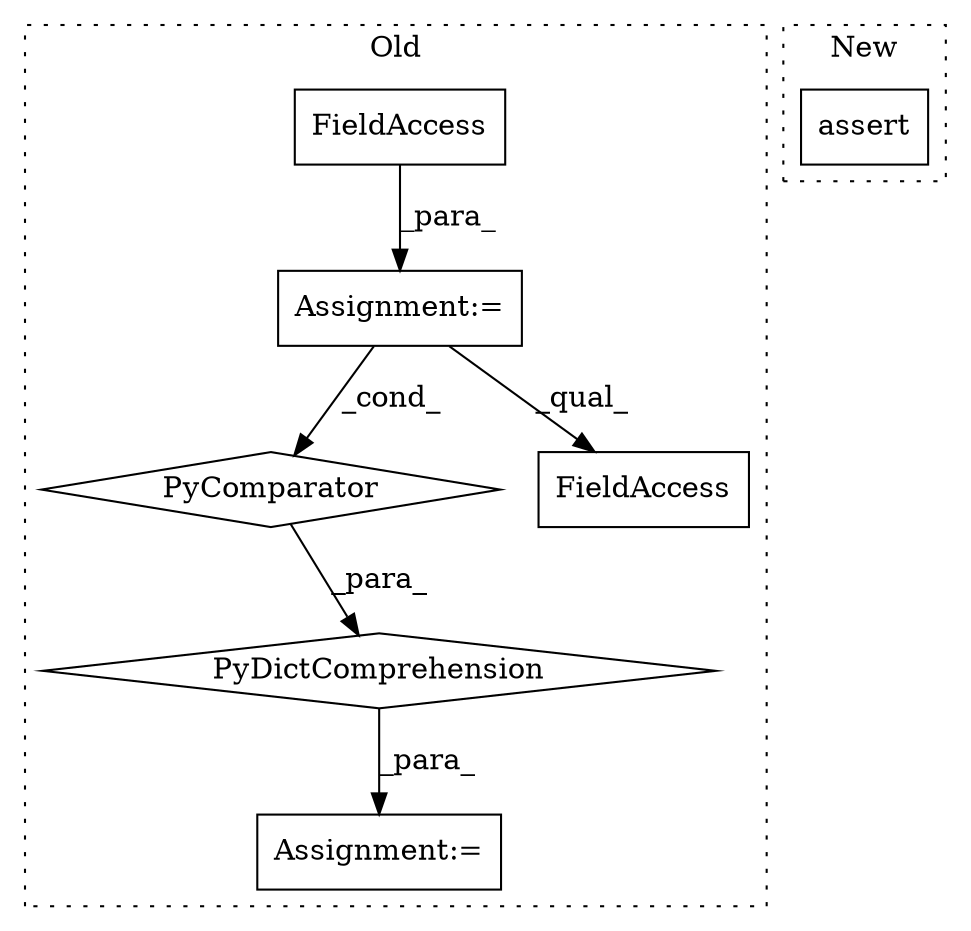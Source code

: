 digraph G {
subgraph cluster0 {
1 [label="PyDictComprehension" a="110" s="10003" l="126" shape="diamond"];
3 [label="PyComparator" a="113" s="10086" l="35" shape="diamond"];
4 [label="Assignment:=" a="7" s="10086" l="35" shape="box"];
5 [label="Assignment:=" a="7" s="9991" l="12" shape="box"];
6 [label="FieldAccess" a="22" s="10097" l="15" shape="box"];
7 [label="FieldAccess" a="22" s="10003" l="9" shape="box"];
label = "Old";
style="dotted";
}
subgraph cluster1 {
2 [label="assert" a="6" s="9814" l="7" shape="box"];
label = "New";
style="dotted";
}
1 -> 5 [label="_para_"];
3 -> 1 [label="_para_"];
4 -> 3 [label="_cond_"];
4 -> 7 [label="_qual_"];
6 -> 4 [label="_para_"];
}